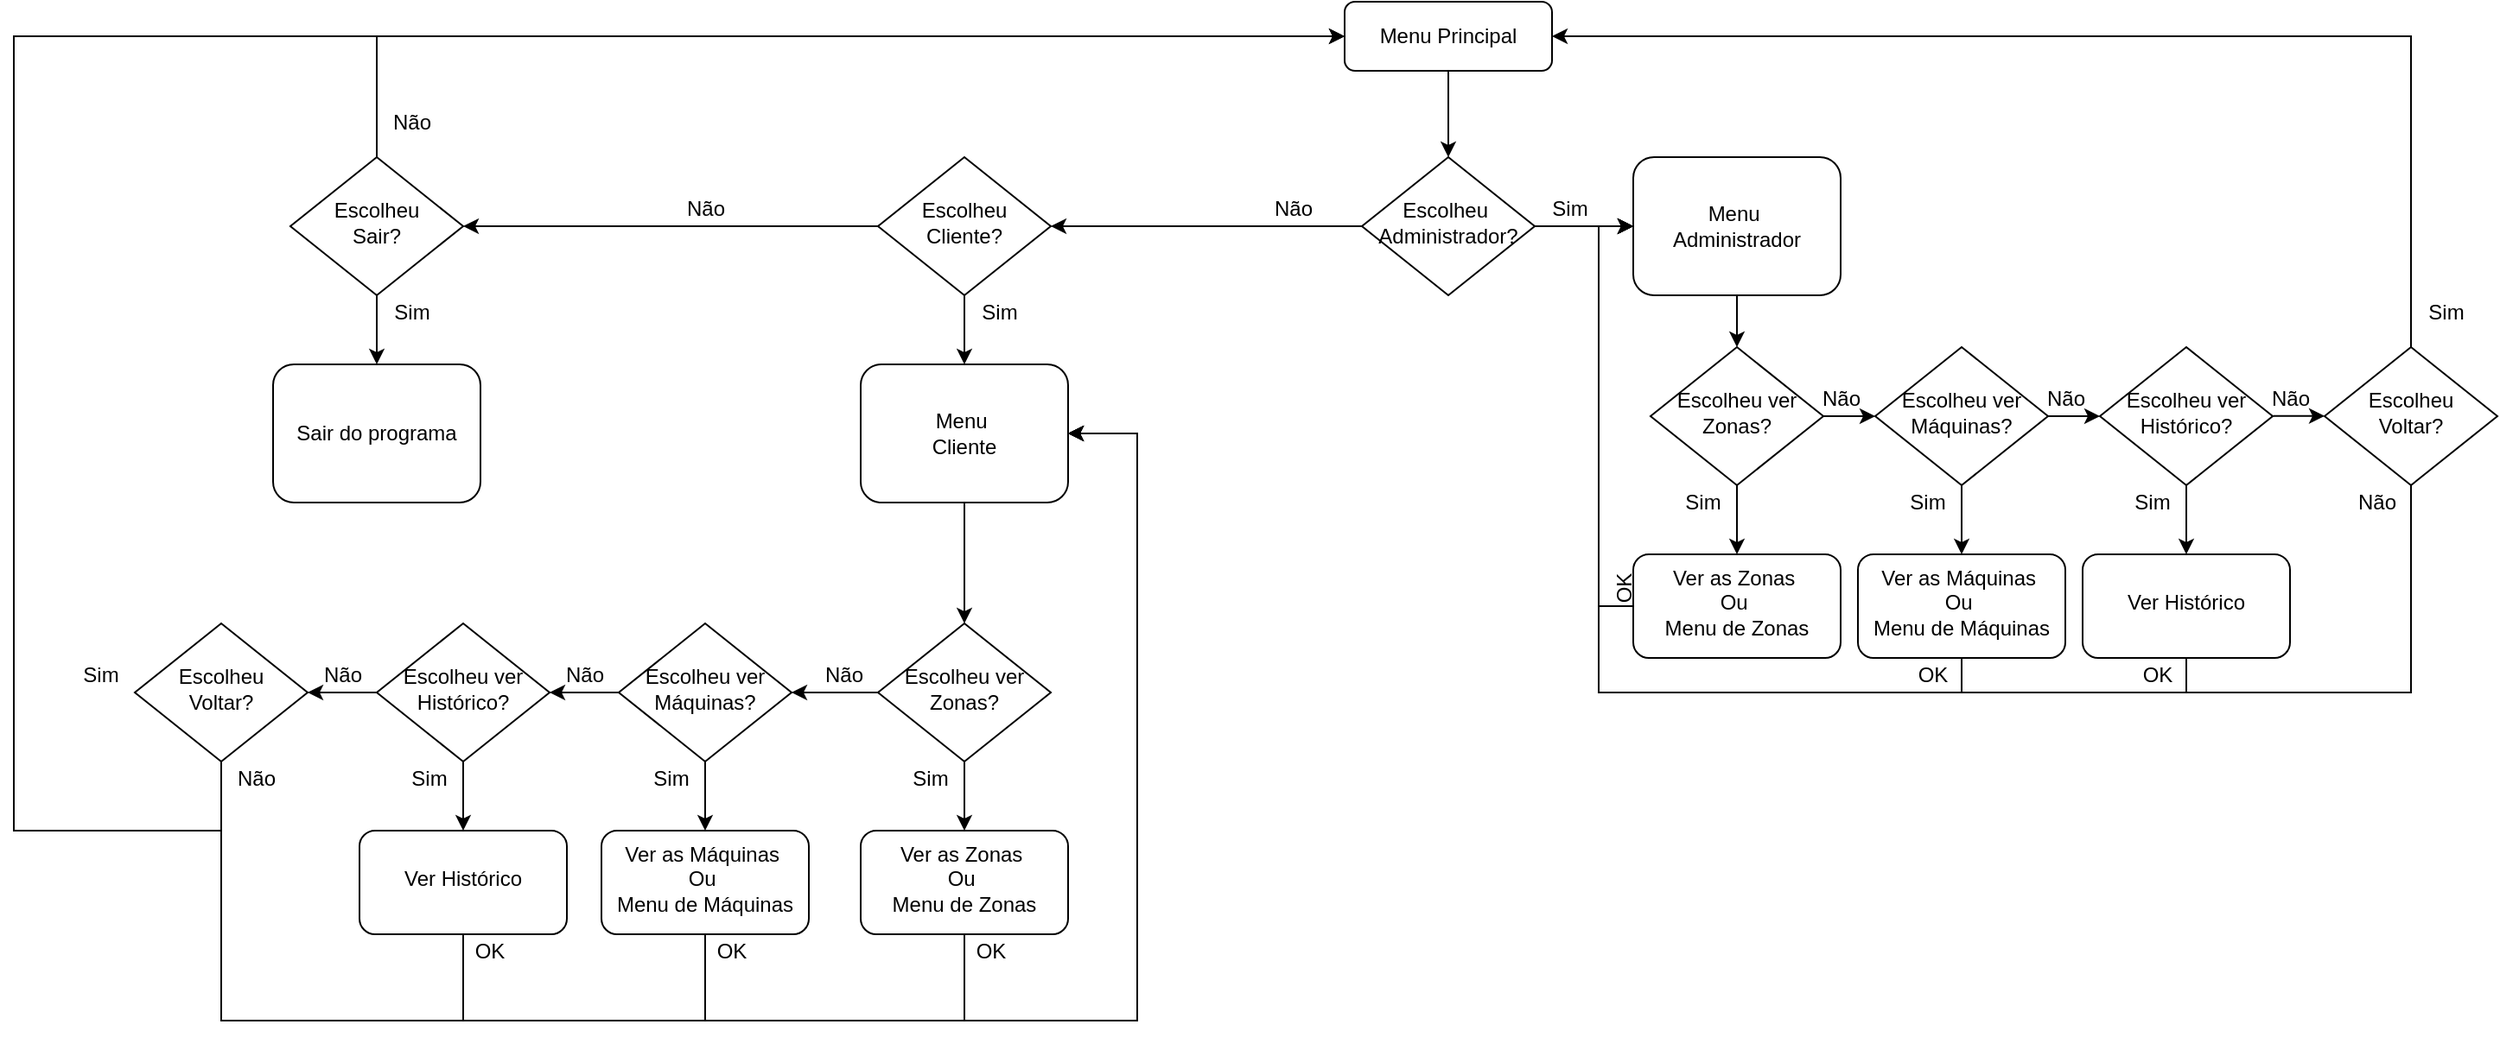 <mxfile version="16.1.2" type="device"><diagram id="C5RBs43oDa-KdzZeNtuy" name="Page-1"><mxGraphModel dx="1952" dy="618" grid="1" gridSize="10" guides="1" tooltips="1" connect="1" arrows="1" fold="1" page="1" pageScale="1" pageWidth="827" pageHeight="1169" math="0" shadow="0"><root><mxCell id="WIyWlLk6GJQsqaUBKTNV-0"/><mxCell id="WIyWlLk6GJQsqaUBKTNV-1" parent="WIyWlLk6GJQsqaUBKTNV-0"/><mxCell id="NUvg4OMCRpa8i-Jbze_w-117" style="edgeStyle=orthogonalEdgeStyle;rounded=0;orthogonalLoop=1;jettySize=auto;html=1;exitX=0.5;exitY=1;exitDx=0;exitDy=0;entryX=0.5;entryY=0;entryDx=0;entryDy=0;" edge="1" parent="WIyWlLk6GJQsqaUBKTNV-1" source="WIyWlLk6GJQsqaUBKTNV-3" target="WIyWlLk6GJQsqaUBKTNV-6"><mxGeometry relative="1" as="geometry"/></mxCell><mxCell id="WIyWlLk6GJQsqaUBKTNV-3" value="Menu Principal" style="rounded=1;whiteSpace=wrap;html=1;fontSize=12;glass=0;strokeWidth=1;shadow=0;" parent="WIyWlLk6GJQsqaUBKTNV-1" vertex="1"><mxGeometry x="160" y="80" width="120" height="40" as="geometry"/></mxCell><mxCell id="NUvg4OMCRpa8i-Jbze_w-12" style="edgeStyle=orthogonalEdgeStyle;rounded=0;orthogonalLoop=1;jettySize=auto;html=1;exitX=0;exitY=0.5;exitDx=0;exitDy=0;entryX=1;entryY=0.5;entryDx=0;entryDy=0;" edge="1" parent="WIyWlLk6GJQsqaUBKTNV-1" source="WIyWlLk6GJQsqaUBKTNV-6" target="NUvg4OMCRpa8i-Jbze_w-4"><mxGeometry relative="1" as="geometry"/></mxCell><mxCell id="NUvg4OMCRpa8i-Jbze_w-65" style="edgeStyle=orthogonalEdgeStyle;rounded=0;orthogonalLoop=1;jettySize=auto;html=1;exitX=1;exitY=0.5;exitDx=0;exitDy=0;entryX=0;entryY=0.5;entryDx=0;entryDy=0;" edge="1" parent="WIyWlLk6GJQsqaUBKTNV-1" source="WIyWlLk6GJQsqaUBKTNV-6" target="NUvg4OMCRpa8i-Jbze_w-22"><mxGeometry relative="1" as="geometry"/></mxCell><mxCell id="WIyWlLk6GJQsqaUBKTNV-6" value="Escolheu&amp;nbsp;&lt;br&gt;Administrador?" style="rhombus;whiteSpace=wrap;html=1;shadow=0;fontFamily=Helvetica;fontSize=12;align=center;strokeWidth=1;spacing=6;spacingTop=-4;" parent="WIyWlLk6GJQsqaUBKTNV-1" vertex="1"><mxGeometry x="170" y="170" width="100" height="80" as="geometry"/></mxCell><mxCell id="NUvg4OMCRpa8i-Jbze_w-13" style="edgeStyle=orthogonalEdgeStyle;rounded=0;orthogonalLoop=1;jettySize=auto;html=1;exitX=0;exitY=0.5;exitDx=0;exitDy=0;entryX=1;entryY=0.5;entryDx=0;entryDy=0;" edge="1" parent="WIyWlLk6GJQsqaUBKTNV-1" source="NUvg4OMCRpa8i-Jbze_w-4" target="NUvg4OMCRpa8i-Jbze_w-10"><mxGeometry relative="1" as="geometry"><mxPoint x="-350" y="210" as="targetPoint"/></mxGeometry></mxCell><mxCell id="NUvg4OMCRpa8i-Jbze_w-99" style="edgeStyle=orthogonalEdgeStyle;rounded=0;orthogonalLoop=1;jettySize=auto;html=1;exitX=0.5;exitY=1;exitDx=0;exitDy=0;entryX=0.5;entryY=0;entryDx=0;entryDy=0;" edge="1" parent="WIyWlLk6GJQsqaUBKTNV-1" source="NUvg4OMCRpa8i-Jbze_w-4" target="NUvg4OMCRpa8i-Jbze_w-24"><mxGeometry relative="1" as="geometry"/></mxCell><mxCell id="NUvg4OMCRpa8i-Jbze_w-4" value="Escolheu&lt;br&gt;Cliente?" style="rhombus;whiteSpace=wrap;html=1;shadow=0;fontFamily=Helvetica;fontSize=12;align=center;strokeWidth=1;spacing=6;spacingTop=-4;" vertex="1" parent="WIyWlLk6GJQsqaUBKTNV-1"><mxGeometry x="-110" y="170" width="100" height="80" as="geometry"/></mxCell><mxCell id="NUvg4OMCRpa8i-Jbze_w-67" style="edgeStyle=orthogonalEdgeStyle;rounded=0;orthogonalLoop=1;jettySize=auto;html=1;exitX=0.5;exitY=0;exitDx=0;exitDy=0;entryX=0;entryY=0.5;entryDx=0;entryDy=0;" edge="1" parent="WIyWlLk6GJQsqaUBKTNV-1" source="NUvg4OMCRpa8i-Jbze_w-10" target="WIyWlLk6GJQsqaUBKTNV-3"><mxGeometry relative="1" as="geometry"/></mxCell><mxCell id="NUvg4OMCRpa8i-Jbze_w-102" style="edgeStyle=orthogonalEdgeStyle;rounded=0;orthogonalLoop=1;jettySize=auto;html=1;exitX=0.5;exitY=1;exitDx=0;exitDy=0;entryX=0.5;entryY=0;entryDx=0;entryDy=0;" edge="1" parent="WIyWlLk6GJQsqaUBKTNV-1" source="NUvg4OMCRpa8i-Jbze_w-10" target="NUvg4OMCRpa8i-Jbze_w-28"><mxGeometry relative="1" as="geometry"/></mxCell><mxCell id="NUvg4OMCRpa8i-Jbze_w-10" value="Escolheu&lt;br&gt;Sair?" style="rhombus;whiteSpace=wrap;html=1;shadow=0;fontFamily=Helvetica;fontSize=12;align=center;strokeWidth=1;spacing=6;spacingTop=-4;" vertex="1" parent="WIyWlLk6GJQsqaUBKTNV-1"><mxGeometry x="-450" y="170" width="100" height="80" as="geometry"/></mxCell><mxCell id="NUvg4OMCRpa8i-Jbze_w-15" value="Não" style="text;html=1;align=center;verticalAlign=middle;resizable=0;points=[];autosize=1;strokeColor=none;fillColor=none;" vertex="1" parent="WIyWlLk6GJQsqaUBKTNV-1"><mxGeometry x="110" y="190" width="40" height="20" as="geometry"/></mxCell><mxCell id="NUvg4OMCRpa8i-Jbze_w-16" value="Não" style="text;html=1;align=center;verticalAlign=middle;resizable=0;points=[];autosize=1;strokeColor=none;fillColor=none;" vertex="1" parent="WIyWlLk6GJQsqaUBKTNV-1"><mxGeometry x="-230" y="190" width="40" height="20" as="geometry"/></mxCell><mxCell id="NUvg4OMCRpa8i-Jbze_w-30" style="edgeStyle=orthogonalEdgeStyle;rounded=0;orthogonalLoop=1;jettySize=auto;html=1;exitX=0.5;exitY=1;exitDx=0;exitDy=0;entryX=0.5;entryY=0;entryDx=0;entryDy=0;" edge="1" parent="WIyWlLk6GJQsqaUBKTNV-1" source="NUvg4OMCRpa8i-Jbze_w-22" target="NUvg4OMCRpa8i-Jbze_w-29"><mxGeometry relative="1" as="geometry"/></mxCell><mxCell id="NUvg4OMCRpa8i-Jbze_w-22" value="Menu&amp;nbsp;&lt;br&gt;Administrador" style="rounded=1;whiteSpace=wrap;html=1;" vertex="1" parent="WIyWlLk6GJQsqaUBKTNV-1"><mxGeometry x="327" y="170" width="120" height="80" as="geometry"/></mxCell><mxCell id="NUvg4OMCRpa8i-Jbze_w-93" style="edgeStyle=orthogonalEdgeStyle;rounded=0;orthogonalLoop=1;jettySize=auto;html=1;exitX=0.5;exitY=1;exitDx=0;exitDy=0;entryX=0.5;entryY=0;entryDx=0;entryDy=0;" edge="1" parent="WIyWlLk6GJQsqaUBKTNV-1" source="NUvg4OMCRpa8i-Jbze_w-24" target="NUvg4OMCRpa8i-Jbze_w-71"><mxGeometry relative="1" as="geometry"/></mxCell><mxCell id="NUvg4OMCRpa8i-Jbze_w-24" value="Menu&amp;nbsp;&lt;br&gt;Cliente" style="rounded=1;whiteSpace=wrap;html=1;" vertex="1" parent="WIyWlLk6GJQsqaUBKTNV-1"><mxGeometry x="-120" y="290" width="120" height="80" as="geometry"/></mxCell><mxCell id="NUvg4OMCRpa8i-Jbze_w-28" value="Sair do programa" style="rounded=1;whiteSpace=wrap;html=1;" vertex="1" parent="WIyWlLk6GJQsqaUBKTNV-1"><mxGeometry x="-460" y="290" width="120" height="80" as="geometry"/></mxCell><mxCell id="NUvg4OMCRpa8i-Jbze_w-32" style="edgeStyle=orthogonalEdgeStyle;rounded=0;orthogonalLoop=1;jettySize=auto;html=1;exitX=1;exitY=0.5;exitDx=0;exitDy=0;entryX=0;entryY=0.5;entryDx=0;entryDy=0;" edge="1" parent="WIyWlLk6GJQsqaUBKTNV-1" source="NUvg4OMCRpa8i-Jbze_w-29" target="NUvg4OMCRpa8i-Jbze_w-33"><mxGeometry relative="1" as="geometry"><mxPoint x="487" y="340.286" as="targetPoint"/></mxGeometry></mxCell><mxCell id="NUvg4OMCRpa8i-Jbze_w-50" value="" style="edgeStyle=orthogonalEdgeStyle;rounded=0;orthogonalLoop=1;jettySize=auto;html=1;" edge="1" parent="WIyWlLk6GJQsqaUBKTNV-1" source="NUvg4OMCRpa8i-Jbze_w-29" target="NUvg4OMCRpa8i-Jbze_w-49"><mxGeometry relative="1" as="geometry"/></mxCell><mxCell id="NUvg4OMCRpa8i-Jbze_w-29" value="Escolheu ver Zonas?" style="rhombus;whiteSpace=wrap;html=1;shadow=0;fontFamily=Helvetica;fontSize=12;align=center;strokeWidth=1;spacing=6;spacingTop=-4;" vertex="1" parent="WIyWlLk6GJQsqaUBKTNV-1"><mxGeometry x="337" y="280" width="100" height="80" as="geometry"/></mxCell><mxCell id="NUvg4OMCRpa8i-Jbze_w-35" value="" style="edgeStyle=orthogonalEdgeStyle;rounded=0;orthogonalLoop=1;jettySize=auto;html=1;entryX=0;entryY=0.5;entryDx=0;entryDy=0;" edge="1" parent="WIyWlLk6GJQsqaUBKTNV-1" source="NUvg4OMCRpa8i-Jbze_w-33" target="NUvg4OMCRpa8i-Jbze_w-37"><mxGeometry relative="1" as="geometry"><mxPoint x="587" y="280" as="targetPoint"/></mxGeometry></mxCell><mxCell id="NUvg4OMCRpa8i-Jbze_w-52" value="" style="edgeStyle=orthogonalEdgeStyle;rounded=0;orthogonalLoop=1;jettySize=auto;html=1;" edge="1" parent="WIyWlLk6GJQsqaUBKTNV-1" source="NUvg4OMCRpa8i-Jbze_w-33" target="NUvg4OMCRpa8i-Jbze_w-51"><mxGeometry relative="1" as="geometry"/></mxCell><mxCell id="NUvg4OMCRpa8i-Jbze_w-33" value="Escolheu ver Máquinas?" style="rhombus;whiteSpace=wrap;html=1;shadow=0;fontFamily=Helvetica;fontSize=12;align=center;strokeWidth=1;spacing=6;spacingTop=-4;" vertex="1" parent="WIyWlLk6GJQsqaUBKTNV-1"><mxGeometry x="467" y="280" width="100" height="80" as="geometry"/></mxCell><mxCell id="NUvg4OMCRpa8i-Jbze_w-41" style="edgeStyle=orthogonalEdgeStyle;rounded=0;orthogonalLoop=1;jettySize=auto;html=1;exitX=0.5;exitY=0;exitDx=0;exitDy=0;entryX=1;entryY=0.5;entryDx=0;entryDy=0;" edge="1" parent="WIyWlLk6GJQsqaUBKTNV-1" source="NUvg4OMCRpa8i-Jbze_w-34" target="WIyWlLk6GJQsqaUBKTNV-3"><mxGeometry relative="1" as="geometry"/></mxCell><mxCell id="NUvg4OMCRpa8i-Jbze_w-115" style="edgeStyle=orthogonalEdgeStyle;rounded=0;orthogonalLoop=1;jettySize=auto;html=1;exitX=0.5;exitY=1;exitDx=0;exitDy=0;entryX=0;entryY=0.5;entryDx=0;entryDy=0;" edge="1" parent="WIyWlLk6GJQsqaUBKTNV-1" source="NUvg4OMCRpa8i-Jbze_w-34" target="NUvg4OMCRpa8i-Jbze_w-22"><mxGeometry relative="1" as="geometry"><Array as="points"><mxPoint x="777" y="480"/><mxPoint x="307" y="480"/><mxPoint x="307" y="210"/></Array></mxGeometry></mxCell><mxCell id="NUvg4OMCRpa8i-Jbze_w-34" value="Escolheu&lt;br&gt;Voltar?" style="rhombus;whiteSpace=wrap;html=1;shadow=0;fontFamily=Helvetica;fontSize=12;align=center;strokeWidth=1;spacing=6;spacingTop=-4;" vertex="1" parent="WIyWlLk6GJQsqaUBKTNV-1"><mxGeometry x="727" y="280" width="100" height="80" as="geometry"/></mxCell><mxCell id="NUvg4OMCRpa8i-Jbze_w-40" value="" style="edgeStyle=orthogonalEdgeStyle;rounded=0;orthogonalLoop=1;jettySize=auto;html=1;entryX=0;entryY=0.5;entryDx=0;entryDy=0;exitX=0.257;exitY=0.995;exitDx=0;exitDy=0;exitPerimeter=0;" edge="1" parent="WIyWlLk6GJQsqaUBKTNV-1" source="NUvg4OMCRpa8i-Jbze_w-55" target="NUvg4OMCRpa8i-Jbze_w-34"><mxGeometry relative="1" as="geometry"/></mxCell><mxCell id="NUvg4OMCRpa8i-Jbze_w-48" value="" style="edgeStyle=orthogonalEdgeStyle;rounded=0;orthogonalLoop=1;jettySize=auto;html=1;" edge="1" parent="WIyWlLk6GJQsqaUBKTNV-1" source="NUvg4OMCRpa8i-Jbze_w-37" target="NUvg4OMCRpa8i-Jbze_w-47"><mxGeometry relative="1" as="geometry"/></mxCell><mxCell id="NUvg4OMCRpa8i-Jbze_w-37" value="Escolheu ver Histórico?" style="rhombus;whiteSpace=wrap;html=1;shadow=0;fontFamily=Helvetica;fontSize=12;align=center;strokeWidth=1;spacing=6;spacingTop=-4;" vertex="1" parent="WIyWlLk6GJQsqaUBKTNV-1"><mxGeometry x="597" y="280" width="100" height="80" as="geometry"/></mxCell><mxCell id="NUvg4OMCRpa8i-Jbze_w-42" value="Sim" style="text;html=1;align=center;verticalAlign=middle;resizable=0;points=[];autosize=1;strokeColor=none;fillColor=none;" vertex="1" parent="WIyWlLk6GJQsqaUBKTNV-1"><mxGeometry x="777" y="250" width="40" height="20" as="geometry"/></mxCell><mxCell id="NUvg4OMCRpa8i-Jbze_w-64" style="edgeStyle=orthogonalEdgeStyle;rounded=0;orthogonalLoop=1;jettySize=auto;html=1;entryX=0;entryY=0.5;entryDx=0;entryDy=0;exitX=0.5;exitY=1;exitDx=0;exitDy=0;" edge="1" parent="WIyWlLk6GJQsqaUBKTNV-1" source="NUvg4OMCRpa8i-Jbze_w-47" target="NUvg4OMCRpa8i-Jbze_w-22"><mxGeometry relative="1" as="geometry"/></mxCell><mxCell id="NUvg4OMCRpa8i-Jbze_w-47" value="Ver Histórico" style="rounded=1;whiteSpace=wrap;html=1;shadow=0;strokeWidth=1;spacing=6;spacingTop=-4;" vertex="1" parent="WIyWlLk6GJQsqaUBKTNV-1"><mxGeometry x="587" y="400" width="120" height="60" as="geometry"/></mxCell><mxCell id="NUvg4OMCRpa8i-Jbze_w-59" style="edgeStyle=orthogonalEdgeStyle;rounded=0;orthogonalLoop=1;jettySize=auto;html=1;exitX=0;exitY=0.5;exitDx=0;exitDy=0;entryX=0;entryY=0.5;entryDx=0;entryDy=0;" edge="1" parent="WIyWlLk6GJQsqaUBKTNV-1" source="NUvg4OMCRpa8i-Jbze_w-49" target="NUvg4OMCRpa8i-Jbze_w-22"><mxGeometry relative="1" as="geometry"/></mxCell><mxCell id="NUvg4OMCRpa8i-Jbze_w-49" value="Ver as Zonas&amp;nbsp;&lt;br&gt;Ou&amp;nbsp;&lt;br&gt;Menu de Zonas" style="rounded=1;whiteSpace=wrap;html=1;shadow=0;strokeWidth=1;spacing=6;spacingTop=-4;" vertex="1" parent="WIyWlLk6GJQsqaUBKTNV-1"><mxGeometry x="327" y="400" width="120" height="60" as="geometry"/></mxCell><mxCell id="NUvg4OMCRpa8i-Jbze_w-63" style="edgeStyle=orthogonalEdgeStyle;rounded=0;orthogonalLoop=1;jettySize=auto;html=1;exitX=0.5;exitY=1;exitDx=0;exitDy=0;entryX=0;entryY=0.5;entryDx=0;entryDy=0;" edge="1" parent="WIyWlLk6GJQsqaUBKTNV-1" source="NUvg4OMCRpa8i-Jbze_w-51" target="NUvg4OMCRpa8i-Jbze_w-22"><mxGeometry relative="1" as="geometry"/></mxCell><mxCell id="NUvg4OMCRpa8i-Jbze_w-51" value="Ver as Máquinas&amp;nbsp;&lt;br&gt;Ou&amp;nbsp;&lt;br&gt;Menu de Máquinas" style="rounded=1;whiteSpace=wrap;html=1;shadow=0;strokeWidth=1;spacing=6;spacingTop=-4;" vertex="1" parent="WIyWlLk6GJQsqaUBKTNV-1"><mxGeometry x="457" y="400" width="120" height="60" as="geometry"/></mxCell><mxCell id="NUvg4OMCRpa8i-Jbze_w-53" value="Não" style="text;html=1;align=center;verticalAlign=middle;resizable=0;points=[];autosize=1;strokeColor=none;fillColor=none;" vertex="1" parent="WIyWlLk6GJQsqaUBKTNV-1"><mxGeometry x="427" y="300" width="40" height="20" as="geometry"/></mxCell><mxCell id="NUvg4OMCRpa8i-Jbze_w-54" value="Não" style="text;html=1;align=center;verticalAlign=middle;resizable=0;points=[];autosize=1;strokeColor=none;fillColor=none;" vertex="1" parent="WIyWlLk6GJQsqaUBKTNV-1"><mxGeometry x="557" y="300" width="40" height="20" as="geometry"/></mxCell><mxCell id="NUvg4OMCRpa8i-Jbze_w-55" value="Não" style="text;html=1;align=center;verticalAlign=middle;resizable=0;points=[];autosize=1;strokeColor=none;fillColor=none;" vertex="1" parent="WIyWlLk6GJQsqaUBKTNV-1"><mxGeometry x="687" y="300" width="40" height="20" as="geometry"/></mxCell><mxCell id="NUvg4OMCRpa8i-Jbze_w-56" value="Sim" style="text;html=1;align=center;verticalAlign=middle;resizable=0;points=[];autosize=1;strokeColor=none;fillColor=none;" vertex="1" parent="WIyWlLk6GJQsqaUBKTNV-1"><mxGeometry x="347" y="360" width="40" height="20" as="geometry"/></mxCell><mxCell id="NUvg4OMCRpa8i-Jbze_w-57" value="Sim" style="text;html=1;align=center;verticalAlign=middle;resizable=0;points=[];autosize=1;strokeColor=none;fillColor=none;" vertex="1" parent="WIyWlLk6GJQsqaUBKTNV-1"><mxGeometry x="477" y="360" width="40" height="20" as="geometry"/></mxCell><mxCell id="NUvg4OMCRpa8i-Jbze_w-58" value="Sim" style="text;html=1;align=center;verticalAlign=middle;resizable=0;points=[];autosize=1;strokeColor=none;fillColor=none;" vertex="1" parent="WIyWlLk6GJQsqaUBKTNV-1"><mxGeometry x="607" y="360" width="40" height="20" as="geometry"/></mxCell><mxCell id="NUvg4OMCRpa8i-Jbze_w-66" value="Sim" style="text;html=1;align=center;verticalAlign=middle;resizable=0;points=[];autosize=1;strokeColor=none;fillColor=none;" vertex="1" parent="WIyWlLk6GJQsqaUBKTNV-1"><mxGeometry x="270" y="190" width="40" height="20" as="geometry"/></mxCell><mxCell id="NUvg4OMCRpa8i-Jbze_w-68" value="Não" style="text;html=1;align=center;verticalAlign=middle;resizable=0;points=[];autosize=1;strokeColor=none;fillColor=none;" vertex="1" parent="WIyWlLk6GJQsqaUBKTNV-1"><mxGeometry x="-400" y="140" width="40" height="20" as="geometry"/></mxCell><mxCell id="NUvg4OMCRpa8i-Jbze_w-70" value="" style="edgeStyle=orthogonalEdgeStyle;rounded=0;orthogonalLoop=1;jettySize=auto;html=1;" edge="1" parent="WIyWlLk6GJQsqaUBKTNV-1" source="NUvg4OMCRpa8i-Jbze_w-71" target="NUvg4OMCRpa8i-Jbze_w-80"><mxGeometry relative="1" as="geometry"/></mxCell><mxCell id="NUvg4OMCRpa8i-Jbze_w-90" style="edgeStyle=orthogonalEdgeStyle;rounded=0;orthogonalLoop=1;jettySize=auto;html=1;entryX=1;entryY=0.5;entryDx=0;entryDy=0;" edge="1" parent="WIyWlLk6GJQsqaUBKTNV-1" source="NUvg4OMCRpa8i-Jbze_w-71" target="NUvg4OMCRpa8i-Jbze_w-74"><mxGeometry relative="1" as="geometry"/></mxCell><mxCell id="NUvg4OMCRpa8i-Jbze_w-71" value="Escolheu ver Zonas?" style="rhombus;whiteSpace=wrap;html=1;shadow=0;fontFamily=Helvetica;fontSize=12;align=center;strokeWidth=1;spacing=6;spacingTop=-4;" vertex="1" parent="WIyWlLk6GJQsqaUBKTNV-1"><mxGeometry x="-110" y="440" width="100" height="80" as="geometry"/></mxCell><mxCell id="NUvg4OMCRpa8i-Jbze_w-73" value="" style="edgeStyle=orthogonalEdgeStyle;rounded=0;orthogonalLoop=1;jettySize=auto;html=1;" edge="1" parent="WIyWlLk6GJQsqaUBKTNV-1" source="NUvg4OMCRpa8i-Jbze_w-74" target="NUvg4OMCRpa8i-Jbze_w-81"><mxGeometry relative="1" as="geometry"/></mxCell><mxCell id="NUvg4OMCRpa8i-Jbze_w-91" style="edgeStyle=orthogonalEdgeStyle;rounded=0;orthogonalLoop=1;jettySize=auto;html=1;entryX=1;entryY=0.5;entryDx=0;entryDy=0;" edge="1" parent="WIyWlLk6GJQsqaUBKTNV-1" source="NUvg4OMCRpa8i-Jbze_w-74" target="NUvg4OMCRpa8i-Jbze_w-78"><mxGeometry relative="1" as="geometry"/></mxCell><mxCell id="NUvg4OMCRpa8i-Jbze_w-74" value="Escolheu ver Máquinas?" style="rhombus;whiteSpace=wrap;html=1;shadow=0;fontFamily=Helvetica;fontSize=12;align=center;strokeWidth=1;spacing=6;spacingTop=-4;" vertex="1" parent="WIyWlLk6GJQsqaUBKTNV-1"><mxGeometry x="-260" y="440" width="100" height="80" as="geometry"/></mxCell><mxCell id="NUvg4OMCRpa8i-Jbze_w-112" style="edgeStyle=orthogonalEdgeStyle;rounded=0;orthogonalLoop=1;jettySize=auto;html=1;entryX=0;entryY=0.5;entryDx=0;entryDy=0;" edge="1" parent="WIyWlLk6GJQsqaUBKTNV-1" source="NUvg4OMCRpa8i-Jbze_w-75" target="WIyWlLk6GJQsqaUBKTNV-3"><mxGeometry relative="1" as="geometry"><Array as="points"><mxPoint x="-610" y="560"/><mxPoint x="-610" y="100"/></Array></mxGeometry></mxCell><mxCell id="NUvg4OMCRpa8i-Jbze_w-113" style="edgeStyle=orthogonalEdgeStyle;rounded=0;orthogonalLoop=1;jettySize=auto;html=1;exitX=0.5;exitY=1;exitDx=0;exitDy=0;entryX=1;entryY=0.5;entryDx=0;entryDy=0;" edge="1" parent="WIyWlLk6GJQsqaUBKTNV-1" source="NUvg4OMCRpa8i-Jbze_w-75" target="NUvg4OMCRpa8i-Jbze_w-24"><mxGeometry relative="1" as="geometry"><Array as="points"><mxPoint x="-490" y="670"/><mxPoint x="40" y="670"/><mxPoint x="40" y="330"/></Array></mxGeometry></mxCell><mxCell id="NUvg4OMCRpa8i-Jbze_w-75" value="Escolheu&lt;br&gt;Voltar?" style="rhombus;whiteSpace=wrap;html=1;shadow=0;fontFamily=Helvetica;fontSize=12;align=center;strokeWidth=1;spacing=6;spacingTop=-4;" vertex="1" parent="WIyWlLk6GJQsqaUBKTNV-1"><mxGeometry x="-540" y="440" width="100" height="80" as="geometry"/></mxCell><mxCell id="NUvg4OMCRpa8i-Jbze_w-77" value="" style="edgeStyle=orthogonalEdgeStyle;rounded=0;orthogonalLoop=1;jettySize=auto;html=1;" edge="1" parent="WIyWlLk6GJQsqaUBKTNV-1" source="NUvg4OMCRpa8i-Jbze_w-78" target="NUvg4OMCRpa8i-Jbze_w-79"><mxGeometry relative="1" as="geometry"/></mxCell><mxCell id="NUvg4OMCRpa8i-Jbze_w-92" style="edgeStyle=orthogonalEdgeStyle;rounded=0;orthogonalLoop=1;jettySize=auto;html=1;exitX=0;exitY=0.5;exitDx=0;exitDy=0;entryX=1;entryY=0.5;entryDx=0;entryDy=0;" edge="1" parent="WIyWlLk6GJQsqaUBKTNV-1" source="NUvg4OMCRpa8i-Jbze_w-78" target="NUvg4OMCRpa8i-Jbze_w-75"><mxGeometry relative="1" as="geometry"/></mxCell><mxCell id="NUvg4OMCRpa8i-Jbze_w-78" value="Escolheu ver Histórico?" style="rhombus;whiteSpace=wrap;html=1;shadow=0;fontFamily=Helvetica;fontSize=12;align=center;strokeWidth=1;spacing=6;spacingTop=-4;" vertex="1" parent="WIyWlLk6GJQsqaUBKTNV-1"><mxGeometry x="-400" y="440" width="100" height="80" as="geometry"/></mxCell><mxCell id="NUvg4OMCRpa8i-Jbze_w-104" style="edgeStyle=orthogonalEdgeStyle;rounded=0;orthogonalLoop=1;jettySize=auto;html=1;exitX=0.5;exitY=1;exitDx=0;exitDy=0;entryX=1;entryY=0.5;entryDx=0;entryDy=0;" edge="1" parent="WIyWlLk6GJQsqaUBKTNV-1" source="NUvg4OMCRpa8i-Jbze_w-79" target="NUvg4OMCRpa8i-Jbze_w-24"><mxGeometry relative="1" as="geometry"><Array as="points"><mxPoint x="-350" y="670"/><mxPoint x="40" y="670"/><mxPoint x="40" y="330"/></Array></mxGeometry></mxCell><mxCell id="NUvg4OMCRpa8i-Jbze_w-79" value="Ver Histórico" style="rounded=1;whiteSpace=wrap;html=1;shadow=0;strokeWidth=1;spacing=6;spacingTop=-4;" vertex="1" parent="WIyWlLk6GJQsqaUBKTNV-1"><mxGeometry x="-410" y="560" width="120" height="60" as="geometry"/></mxCell><mxCell id="NUvg4OMCRpa8i-Jbze_w-106" style="edgeStyle=orthogonalEdgeStyle;rounded=0;orthogonalLoop=1;jettySize=auto;html=1;exitX=0.5;exitY=1;exitDx=0;exitDy=0;entryX=1;entryY=0.5;entryDx=0;entryDy=0;" edge="1" parent="WIyWlLk6GJQsqaUBKTNV-1" source="NUvg4OMCRpa8i-Jbze_w-80" target="NUvg4OMCRpa8i-Jbze_w-24"><mxGeometry relative="1" as="geometry"><Array as="points"><mxPoint x="-60" y="670"/><mxPoint x="40" y="670"/><mxPoint x="40" y="330"/></Array></mxGeometry></mxCell><mxCell id="NUvg4OMCRpa8i-Jbze_w-80" value="Ver as Zonas&amp;nbsp;&lt;br&gt;Ou&amp;nbsp;&lt;br&gt;Menu de Zonas" style="rounded=1;whiteSpace=wrap;html=1;shadow=0;strokeWidth=1;spacing=6;spacingTop=-4;" vertex="1" parent="WIyWlLk6GJQsqaUBKTNV-1"><mxGeometry x="-120" y="560" width="120" height="60" as="geometry"/></mxCell><mxCell id="NUvg4OMCRpa8i-Jbze_w-105" style="edgeStyle=orthogonalEdgeStyle;rounded=0;orthogonalLoop=1;jettySize=auto;html=1;exitX=0.5;exitY=1;exitDx=0;exitDy=0;entryX=1;entryY=0.5;entryDx=0;entryDy=0;" edge="1" parent="WIyWlLk6GJQsqaUBKTNV-1" source="NUvg4OMCRpa8i-Jbze_w-81" target="NUvg4OMCRpa8i-Jbze_w-24"><mxGeometry relative="1" as="geometry"><Array as="points"><mxPoint x="-210" y="670"/><mxPoint x="40" y="670"/><mxPoint x="40" y="330"/></Array></mxGeometry></mxCell><mxCell id="NUvg4OMCRpa8i-Jbze_w-81" value="Ver as Máquinas&amp;nbsp;&lt;br&gt;Ou&amp;nbsp;&lt;br&gt;Menu de Máquinas" style="rounded=1;whiteSpace=wrap;html=1;shadow=0;strokeWidth=1;spacing=6;spacingTop=-4;" vertex="1" parent="WIyWlLk6GJQsqaUBKTNV-1"><mxGeometry x="-270" y="560" width="120" height="60" as="geometry"/></mxCell><mxCell id="NUvg4OMCRpa8i-Jbze_w-82" value="Não" style="text;html=1;align=center;verticalAlign=middle;resizable=0;points=[];autosize=1;strokeColor=none;fillColor=none;" vertex="1" parent="WIyWlLk6GJQsqaUBKTNV-1"><mxGeometry x="-440" y="460" width="40" height="20" as="geometry"/></mxCell><mxCell id="NUvg4OMCRpa8i-Jbze_w-83" value="Não" style="text;html=1;align=center;verticalAlign=middle;resizable=0;points=[];autosize=1;strokeColor=none;fillColor=none;" vertex="1" parent="WIyWlLk6GJQsqaUBKTNV-1"><mxGeometry x="-300" y="460" width="40" height="20" as="geometry"/></mxCell><mxCell id="NUvg4OMCRpa8i-Jbze_w-84" value="Não" style="text;html=1;align=center;verticalAlign=middle;resizable=0;points=[];autosize=1;strokeColor=none;fillColor=none;" vertex="1" parent="WIyWlLk6GJQsqaUBKTNV-1"><mxGeometry x="-150" y="460" width="40" height="20" as="geometry"/></mxCell><mxCell id="NUvg4OMCRpa8i-Jbze_w-85" value="Sim" style="text;html=1;align=center;verticalAlign=middle;resizable=0;points=[];autosize=1;strokeColor=none;fillColor=none;" vertex="1" parent="WIyWlLk6GJQsqaUBKTNV-1"><mxGeometry x="-100" y="520" width="40" height="20" as="geometry"/></mxCell><mxCell id="NUvg4OMCRpa8i-Jbze_w-86" value="Sim" style="text;html=1;align=center;verticalAlign=middle;resizable=0;points=[];autosize=1;strokeColor=none;fillColor=none;" vertex="1" parent="WIyWlLk6GJQsqaUBKTNV-1"><mxGeometry x="-250" y="520" width="40" height="20" as="geometry"/></mxCell><mxCell id="NUvg4OMCRpa8i-Jbze_w-87" value="Sim" style="text;html=1;align=center;verticalAlign=middle;resizable=0;points=[];autosize=1;strokeColor=none;fillColor=none;" vertex="1" parent="WIyWlLk6GJQsqaUBKTNV-1"><mxGeometry x="-390" y="520" width="40" height="20" as="geometry"/></mxCell><mxCell id="NUvg4OMCRpa8i-Jbze_w-95" value="Sim" style="text;html=1;align=center;verticalAlign=middle;resizable=0;points=[];autosize=1;strokeColor=none;fillColor=none;" vertex="1" parent="WIyWlLk6GJQsqaUBKTNV-1"><mxGeometry x="-580" y="460" width="40" height="20" as="geometry"/></mxCell><mxCell id="NUvg4OMCRpa8i-Jbze_w-96" value="OK" style="text;html=1;align=center;verticalAlign=middle;resizable=0;points=[];autosize=1;strokeColor=none;fillColor=none;" vertex="1" parent="WIyWlLk6GJQsqaUBKTNV-1"><mxGeometry x="615" y="460" width="30" height="20" as="geometry"/></mxCell><mxCell id="NUvg4OMCRpa8i-Jbze_w-97" value="OK" style="text;html=1;align=center;verticalAlign=middle;resizable=0;points=[];autosize=1;strokeColor=none;fillColor=none;" vertex="1" parent="WIyWlLk6GJQsqaUBKTNV-1"><mxGeometry x="485" y="460" width="30" height="20" as="geometry"/></mxCell><mxCell id="NUvg4OMCRpa8i-Jbze_w-98" value="OK" style="text;html=1;align=center;verticalAlign=middle;resizable=0;points=[];autosize=1;strokeColor=none;fillColor=none;rotation=-90;" vertex="1" parent="WIyWlLk6GJQsqaUBKTNV-1"><mxGeometry x="307" y="410" width="30" height="20" as="geometry"/></mxCell><mxCell id="NUvg4OMCRpa8i-Jbze_w-100" value="Sim" style="text;html=1;align=center;verticalAlign=middle;resizable=0;points=[];autosize=1;strokeColor=none;fillColor=none;" vertex="1" parent="WIyWlLk6GJQsqaUBKTNV-1"><mxGeometry x="-60" y="250" width="40" height="20" as="geometry"/></mxCell><mxCell id="NUvg4OMCRpa8i-Jbze_w-103" value="Sim" style="text;html=1;align=center;verticalAlign=middle;resizable=0;points=[];autosize=1;strokeColor=none;fillColor=none;" vertex="1" parent="WIyWlLk6GJQsqaUBKTNV-1"><mxGeometry x="-400" y="250" width="40" height="20" as="geometry"/></mxCell><mxCell id="NUvg4OMCRpa8i-Jbze_w-107" value="OK" style="text;html=1;align=center;verticalAlign=middle;resizable=0;points=[];autosize=1;strokeColor=none;fillColor=none;" vertex="1" parent="WIyWlLk6GJQsqaUBKTNV-1"><mxGeometry x="-350" y="620" width="30" height="20" as="geometry"/></mxCell><mxCell id="NUvg4OMCRpa8i-Jbze_w-108" value="OK" style="text;html=1;align=center;verticalAlign=middle;resizable=0;points=[];autosize=1;strokeColor=none;fillColor=none;" vertex="1" parent="WIyWlLk6GJQsqaUBKTNV-1"><mxGeometry x="-210" y="620" width="30" height="20" as="geometry"/></mxCell><mxCell id="NUvg4OMCRpa8i-Jbze_w-109" value="OK" style="text;html=1;align=center;verticalAlign=middle;resizable=0;points=[];autosize=1;strokeColor=none;fillColor=none;" vertex="1" parent="WIyWlLk6GJQsqaUBKTNV-1"><mxGeometry x="-60" y="620" width="30" height="20" as="geometry"/></mxCell><mxCell id="NUvg4OMCRpa8i-Jbze_w-114" value="Não" style="text;html=1;align=center;verticalAlign=middle;resizable=0;points=[];autosize=1;strokeColor=none;fillColor=none;" vertex="1" parent="WIyWlLk6GJQsqaUBKTNV-1"><mxGeometry x="-490" y="520" width="40" height="20" as="geometry"/></mxCell><mxCell id="NUvg4OMCRpa8i-Jbze_w-116" value="Não" style="text;html=1;align=center;verticalAlign=middle;resizable=0;points=[];autosize=1;strokeColor=none;fillColor=none;" vertex="1" parent="WIyWlLk6GJQsqaUBKTNV-1"><mxGeometry x="737" y="360" width="40" height="20" as="geometry"/></mxCell></root></mxGraphModel></diagram></mxfile>